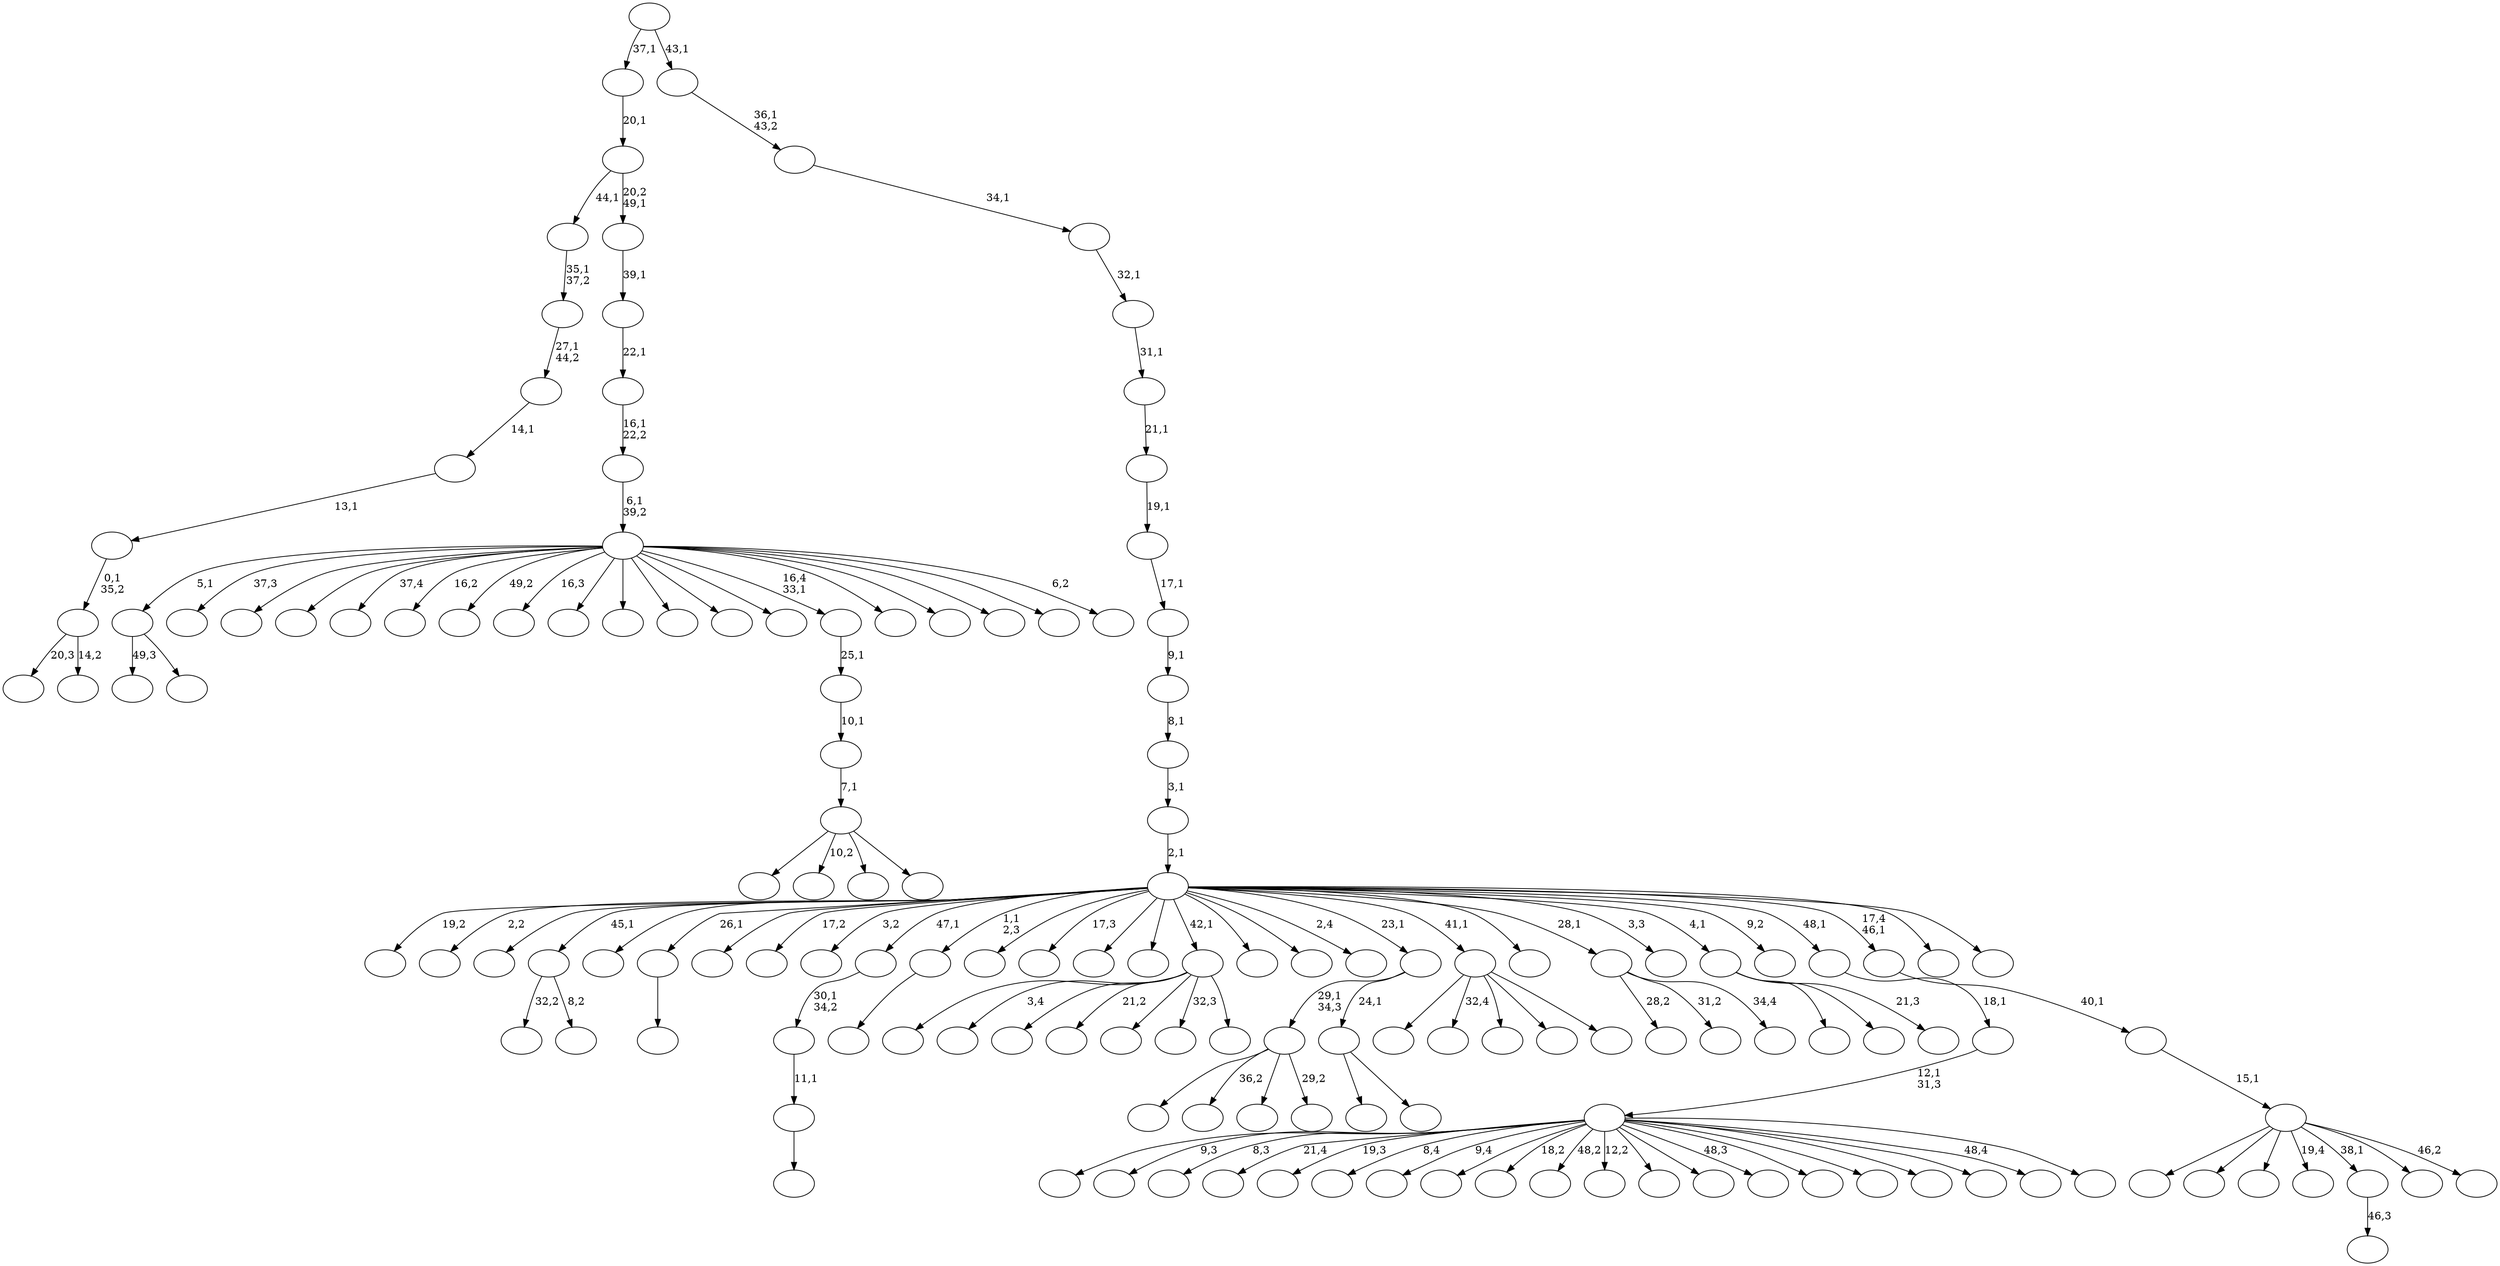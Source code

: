 digraph T {
	150 [label=""]
	149 [label=""]
	148 [label=""]
	147 [label=""]
	146 [label=""]
	145 [label=""]
	144 [label=""]
	143 [label=""]
	142 [label=""]
	141 [label=""]
	140 [label=""]
	139 [label=""]
	138 [label=""]
	137 [label=""]
	136 [label=""]
	135 [label=""]
	134 [label=""]
	133 [label=""]
	132 [label=""]
	131 [label=""]
	130 [label=""]
	129 [label=""]
	128 [label=""]
	127 [label=""]
	126 [label=""]
	125 [label=""]
	124 [label=""]
	123 [label=""]
	122 [label=""]
	121 [label=""]
	120 [label=""]
	119 [label=""]
	118 [label=""]
	117 [label=""]
	116 [label=""]
	115 [label=""]
	114 [label=""]
	113 [label=""]
	112 [label=""]
	111 [label=""]
	110 [label=""]
	109 [label=""]
	108 [label=""]
	107 [label=""]
	106 [label=""]
	105 [label=""]
	104 [label=""]
	103 [label=""]
	102 [label=""]
	101 [label=""]
	100 [label=""]
	99 [label=""]
	98 [label=""]
	97 [label=""]
	96 [label=""]
	95 [label=""]
	94 [label=""]
	93 [label=""]
	92 [label=""]
	91 [label=""]
	90 [label=""]
	89 [label=""]
	88 [label=""]
	87 [label=""]
	86 [label=""]
	85 [label=""]
	84 [label=""]
	83 [label=""]
	82 [label=""]
	81 [label=""]
	80 [label=""]
	79 [label=""]
	78 [label=""]
	77 [label=""]
	76 [label=""]
	75 [label=""]
	74 [label=""]
	73 [label=""]
	72 [label=""]
	71 [label=""]
	70 [label=""]
	69 [label=""]
	68 [label=""]
	67 [label=""]
	66 [label=""]
	65 [label=""]
	64 [label=""]
	63 [label=""]
	62 [label=""]
	61 [label=""]
	60 [label=""]
	59 [label=""]
	58 [label=""]
	57 [label=""]
	56 [label=""]
	55 [label=""]
	54 [label=""]
	53 [label=""]
	52 [label=""]
	51 [label=""]
	50 [label=""]
	49 [label=""]
	48 [label=""]
	47 [label=""]
	46 [label=""]
	45 [label=""]
	44 [label=""]
	43 [label=""]
	42 [label=""]
	41 [label=""]
	40 [label=""]
	39 [label=""]
	38 [label=""]
	37 [label=""]
	36 [label=""]
	35 [label=""]
	34 [label=""]
	33 [label=""]
	32 [label=""]
	31 [label=""]
	30 [label=""]
	29 [label=""]
	28 [label=""]
	27 [label=""]
	26 [label=""]
	25 [label=""]
	24 [label=""]
	23 [label=""]
	22 [label=""]
	21 [label=""]
	20 [label=""]
	19 [label=""]
	18 [label=""]
	17 [label=""]
	16 [label=""]
	15 [label=""]
	14 [label=""]
	13 [label=""]
	12 [label=""]
	11 [label=""]
	10 [label=""]
	9 [label=""]
	8 [label=""]
	7 [label=""]
	6 [label=""]
	5 [label=""]
	4 [label=""]
	3 [label=""]
	2 [label=""]
	1 [label=""]
	0 [label=""]
	142 -> 150 [label="49,3"]
	142 -> 143 [label=""]
	128 -> 130 [label="32,2"]
	128 -> 129 [label="8,2"]
	117 -> 144 [label="20,3"]
	117 -> 118 [label="14,2"]
	116 -> 117 [label="0,1\n35,2"]
	115 -> 116 [label="13,1"]
	114 -> 115 [label="14,1"]
	113 -> 114 [label="27,1\n44,2"]
	112 -> 113 [label="35,1\n37,2"]
	108 -> 109 [label=""]
	93 -> 94 [label=""]
	92 -> 93 [label="11,1"]
	91 -> 92 [label="30,1\n34,2"]
	87 -> 148 [label=""]
	87 -> 147 [label="36,2"]
	87 -> 132 [label=""]
	87 -> 88 [label="29,2"]
	83 -> 84 [label=""]
	70 -> 71 [label="46,3"]
	63 -> 146 [label=""]
	63 -> 145 [label="10,2"]
	63 -> 82 [label=""]
	63 -> 64 [label=""]
	62 -> 63 [label="7,1"]
	61 -> 62 [label="10,1"]
	60 -> 61 [label="25,1"]
	57 -> 127 [label=""]
	57 -> 123 [label="3,4"]
	57 -> 100 [label=""]
	57 -> 95 [label="21,2"]
	57 -> 85 [label=""]
	57 -> 79 [label="32,3"]
	57 -> 58 [label=""]
	49 -> 139 [label=""]
	49 -> 50 [label=""]
	48 -> 87 [label="29,1\n34,3"]
	48 -> 49 [label="24,1"]
	44 -> 149 [label=""]
	44 -> 111 [label="32,4"]
	44 -> 98 [label=""]
	44 -> 75 [label=""]
	44 -> 45 [label=""]
	37 -> 86 [label="28,2"]
	37 -> 52 [label="31,2"]
	37 -> 38 [label="34,4"]
	33 -> 142 [label="5,1"]
	33 -> 141 [label="37,3"]
	33 -> 126 [label=""]
	33 -> 125 [label=""]
	33 -> 121 [label="37,4"]
	33 -> 110 [label="16,2"]
	33 -> 104 [label="49,2"]
	33 -> 102 [label="16,3"]
	33 -> 76 [label=""]
	33 -> 72 [label=""]
	33 -> 69 [label=""]
	33 -> 68 [label=""]
	33 -> 66 [label=""]
	33 -> 60 [label="16,4\n33,1"]
	33 -> 46 [label=""]
	33 -> 41 [label=""]
	33 -> 39 [label=""]
	33 -> 35 [label=""]
	33 -> 34 [label="6,2"]
	32 -> 33 [label="6,1\n39,2"]
	31 -> 32 [label="16,1\n22,2"]
	30 -> 31 [label="22,1"]
	29 -> 30 [label="39,1"]
	28 -> 112 [label="44,1"]
	28 -> 29 [label="20,2\n49,1"]
	27 -> 28 [label="20,1"]
	24 -> 103 [label=""]
	24 -> 40 [label=""]
	24 -> 25 [label="21,3"]
	21 -> 140 [label=""]
	21 -> 138 [label="9,3"]
	21 -> 137 [label="8,3"]
	21 -> 131 [label="21,4"]
	21 -> 122 [label="19,3"]
	21 -> 107 [label="8,4"]
	21 -> 99 [label="9,4"]
	21 -> 97 [label=""]
	21 -> 90 [label="18,2"]
	21 -> 89 [label="48,2"]
	21 -> 80 [label="12,2"]
	21 -> 77 [label=""]
	21 -> 74 [label=""]
	21 -> 73 [label="48,3"]
	21 -> 59 [label=""]
	21 -> 56 [label=""]
	21 -> 53 [label=""]
	21 -> 47 [label=""]
	21 -> 43 [label="48,4"]
	21 -> 22 [label=""]
	20 -> 21 [label="12,1\n31,3"]
	19 -> 20 [label="18,1"]
	17 -> 135 [label=""]
	17 -> 124 [label=""]
	17 -> 120 [label=""]
	17 -> 105 [label="19,4"]
	17 -> 70 [label="38,1"]
	17 -> 26 [label=""]
	17 -> 18 [label="46,2"]
	16 -> 17 [label="15,1"]
	15 -> 16 [label="40,1"]
	12 -> 136 [label="19,2"]
	12 -> 134 [label="2,2"]
	12 -> 133 [label=""]
	12 -> 128 [label="45,1"]
	12 -> 119 [label=""]
	12 -> 108 [label="26,1"]
	12 -> 106 [label=""]
	12 -> 101 [label="17,2"]
	12 -> 96 [label="3,2"]
	12 -> 91 [label="47,1"]
	12 -> 83 [label="1,1\n2,3"]
	12 -> 81 [label=""]
	12 -> 78 [label="17,3"]
	12 -> 67 [label=""]
	12 -> 65 [label=""]
	12 -> 57 [label="42,1"]
	12 -> 55 [label=""]
	12 -> 54 [label=""]
	12 -> 51 [label="2,4"]
	12 -> 48 [label="23,1"]
	12 -> 44 [label="41,1"]
	12 -> 42 [label=""]
	12 -> 37 [label="28,1"]
	12 -> 36 [label="3,3"]
	12 -> 24 [label="4,1"]
	12 -> 23 [label="9,2"]
	12 -> 19 [label="48,1"]
	12 -> 15 [label="17,4\n46,1"]
	12 -> 14 [label=""]
	12 -> 13 [label=""]
	11 -> 12 [label="2,1"]
	10 -> 11 [label="3,1"]
	9 -> 10 [label="8,1"]
	8 -> 9 [label="9,1"]
	7 -> 8 [label="17,1"]
	6 -> 7 [label="19,1"]
	5 -> 6 [label="21,1"]
	4 -> 5 [label="31,1"]
	3 -> 4 [label="32,1"]
	2 -> 3 [label="34,1"]
	1 -> 2 [label="36,1\n43,2"]
	0 -> 27 [label="37,1"]
	0 -> 1 [label="43,1"]
}
